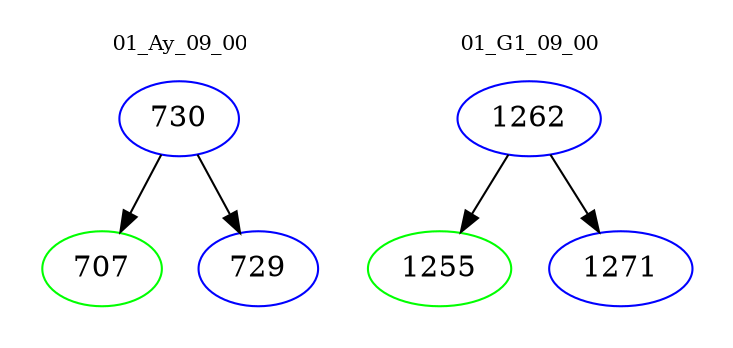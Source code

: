 digraph{
subgraph cluster_0 {
color = white
label = "01_Ay_09_00";
fontsize=10;
T0_730 [label="730", color="blue"]
T0_730 -> T0_707 [color="black"]
T0_707 [label="707", color="green"]
T0_730 -> T0_729 [color="black"]
T0_729 [label="729", color="blue"]
}
subgraph cluster_1 {
color = white
label = "01_G1_09_00";
fontsize=10;
T1_1262 [label="1262", color="blue"]
T1_1262 -> T1_1255 [color="black"]
T1_1255 [label="1255", color="green"]
T1_1262 -> T1_1271 [color="black"]
T1_1271 [label="1271", color="blue"]
}
}

